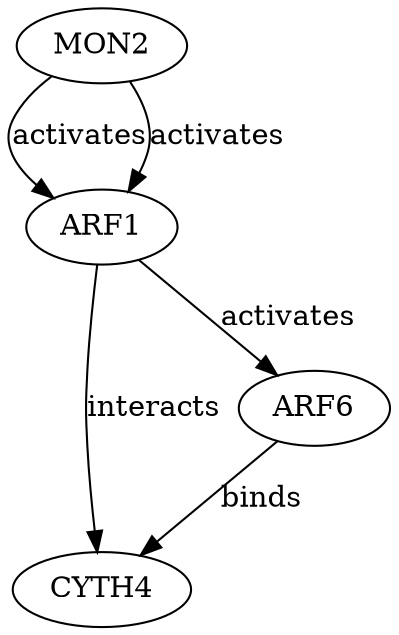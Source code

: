 digraph {
MON2;
ARF1;
CYTH4;
ARF6;
MON2 -> ARF1 [key=0, label=activates, probability=0.7, evidence="PMID: 12345678"];
MON2 -> ARF1 [key=1, label=activates, probability=0.7, evidence="PMID: 12345678"];
ARF1 -> CYTH4 [key=0, label=interacts, probability=0.6, evidence="PMID: 23456789"];
ARF1 -> ARF6 [key=0, label=activates, probability=0.5, evidence="PMID: 34567890"];
ARF6 -> CYTH4 [key=0, label=binds, probability=0.5, evidence="PMID: 45678901"];
}
